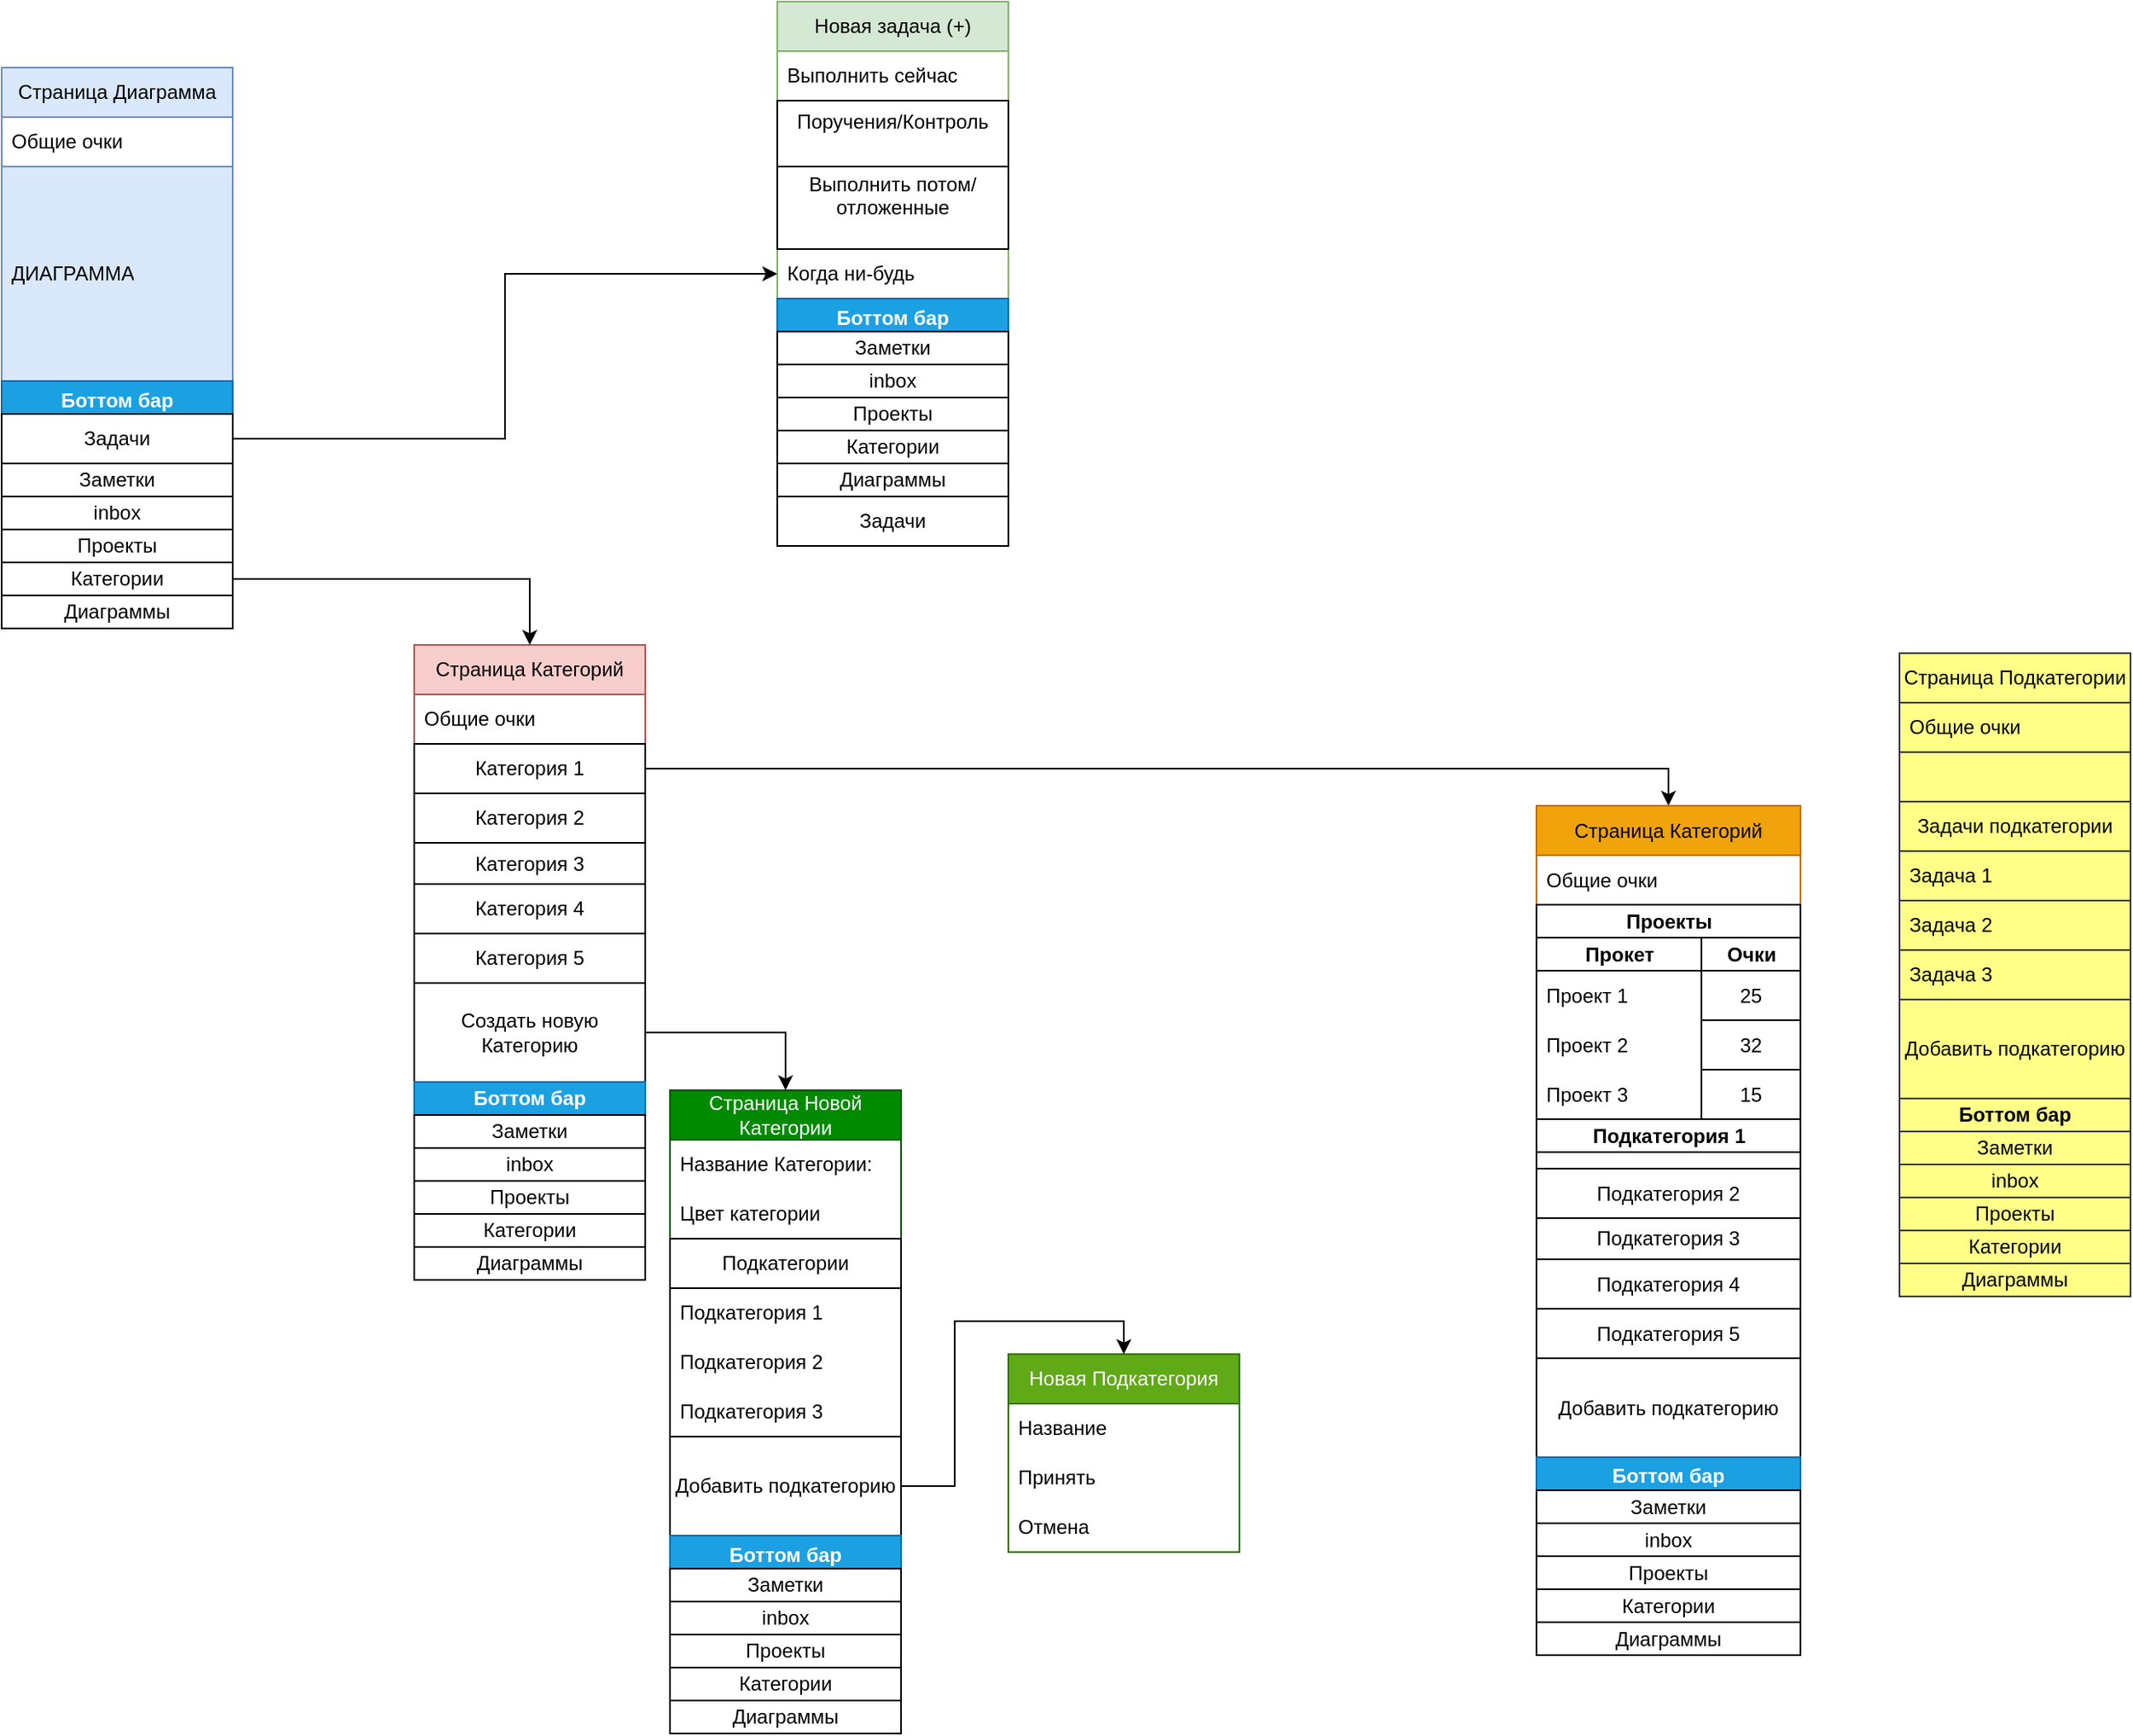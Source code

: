 <mxfile version="24.7.5">
  <diagram name="Страница — 1" id="xOGDk6dIPdFbIL_E0ZdW">
    <mxGraphModel dx="2390" dy="1257" grid="1" gridSize="10" guides="1" tooltips="1" connect="1" arrows="1" fold="1" page="1" pageScale="1" pageWidth="1169" pageHeight="827" math="0" shadow="0">
      <root>
        <mxCell id="0" />
        <mxCell id="1" parent="0" />
        <mxCell id="I2X_xct60PAVXAn_Lg33-2" value="Страница Диаграмма" style="swimlane;fontStyle=0;childLayout=stackLayout;horizontal=1;startSize=30;horizontalStack=0;resizeParent=1;resizeParentMax=0;resizeLast=0;collapsible=1;marginBottom=0;whiteSpace=wrap;html=1;fillColor=#dae8fc;strokeColor=#6c8ebf;" vertex="1" parent="1">
          <mxGeometry x="40" y="60" width="140" height="340" as="geometry">
            <mxRectangle x="344" y="210" width="160" height="30" as="alternateBounds" />
          </mxGeometry>
        </mxCell>
        <mxCell id="I2X_xct60PAVXAn_Lg33-3" value="&lt;div&gt;Общие очки&lt;/div&gt;" style="text;strokeColor=none;fillColor=none;align=left;verticalAlign=middle;spacingLeft=4;spacingRight=4;overflow=hidden;points=[[0,0.5],[1,0.5]];portConstraint=eastwest;rotatable=0;whiteSpace=wrap;html=1;" vertex="1" parent="I2X_xct60PAVXAn_Lg33-2">
          <mxGeometry y="30" width="140" height="30" as="geometry" />
        </mxCell>
        <mxCell id="I2X_xct60PAVXAn_Lg33-4" value="ДИАГРАММА" style="text;strokeColor=#6c8ebf;fillColor=#dae8fc;align=left;verticalAlign=middle;spacingLeft=4;spacingRight=4;overflow=hidden;points=[[0,0.5],[1,0.5]];portConstraint=eastwest;rotatable=0;whiteSpace=wrap;html=1;" vertex="1" parent="I2X_xct60PAVXAn_Lg33-2">
          <mxGeometry y="60" width="140" height="130" as="geometry" />
        </mxCell>
        <mxCell id="I2X_xct60PAVXAn_Lg33-6" value="Боттом бар" style="swimlane;whiteSpace=wrap;html=1;fillColor=#1ba1e2;fontColor=#ffffff;strokeColor=#006EAF;" vertex="1" parent="I2X_xct60PAVXAn_Lg33-2">
          <mxGeometry y="190" width="140" height="150" as="geometry">
            <mxRectangle y="90" width="140" height="30" as="alternateBounds" />
          </mxGeometry>
        </mxCell>
        <mxCell id="I2X_xct60PAVXAn_Lg33-7" value="Заметки" style="whiteSpace=wrap;html=1;" vertex="1" parent="I2X_xct60PAVXAn_Lg33-6">
          <mxGeometry y="50" width="140" height="20" as="geometry" />
        </mxCell>
        <mxCell id="I2X_xct60PAVXAn_Lg33-8" style="edgeStyle=orthogonalEdgeStyle;rounded=0;orthogonalLoop=1;jettySize=auto;html=1;exitX=0.5;exitY=1;exitDx=0;exitDy=0;" edge="1" parent="I2X_xct60PAVXAn_Lg33-6" source="I2X_xct60PAVXAn_Lg33-7" target="I2X_xct60PAVXAn_Lg33-7">
          <mxGeometry relative="1" as="geometry" />
        </mxCell>
        <mxCell id="I2X_xct60PAVXAn_Lg33-9" value="inbox" style="whiteSpace=wrap;html=1;" vertex="1" parent="I2X_xct60PAVXAn_Lg33-6">
          <mxGeometry y="70" width="140" height="20" as="geometry" />
        </mxCell>
        <mxCell id="I2X_xct60PAVXAn_Lg33-10" value="Проекты" style="whiteSpace=wrap;html=1;" vertex="1" parent="I2X_xct60PAVXAn_Lg33-6">
          <mxGeometry y="90" width="140" height="20" as="geometry" />
        </mxCell>
        <mxCell id="I2X_xct60PAVXAn_Lg33-11" value="Категории" style="whiteSpace=wrap;html=1;" vertex="1" parent="I2X_xct60PAVXAn_Lg33-6">
          <mxGeometry y="110" width="140" height="20" as="geometry" />
        </mxCell>
        <mxCell id="I2X_xct60PAVXAn_Lg33-12" value="Диаграммы" style="whiteSpace=wrap;html=1;" vertex="1" parent="I2X_xct60PAVXAn_Lg33-6">
          <mxGeometry y="130" width="140" height="20" as="geometry" />
        </mxCell>
        <mxCell id="I2X_xct60PAVXAn_Lg33-53" value="Задачи" style="rounded=0;whiteSpace=wrap;html=1;" vertex="1" parent="I2X_xct60PAVXAn_Lg33-6">
          <mxGeometry y="20" width="140" height="30" as="geometry" />
        </mxCell>
        <mxCell id="I2X_xct60PAVXAn_Lg33-13" value="Страница Категорий" style="swimlane;fontStyle=0;childLayout=stackLayout;horizontal=1;startSize=30;horizontalStack=0;resizeParent=1;resizeParentMax=0;resizeLast=0;collapsible=1;marginBottom=0;whiteSpace=wrap;html=1;fillColor=#f8cecc;strokeColor=#b85450;" vertex="1" parent="1">
          <mxGeometry x="290" y="410" width="140" height="285" as="geometry">
            <mxRectangle x="344" y="210" width="160" height="30" as="alternateBounds" />
          </mxGeometry>
        </mxCell>
        <mxCell id="I2X_xct60PAVXAn_Lg33-14" value="&lt;div&gt;Общие очки&lt;/div&gt;" style="text;strokeColor=none;fillColor=none;align=left;verticalAlign=middle;spacingLeft=4;spacingRight=4;overflow=hidden;points=[[0,0.5],[1,0.5]];portConstraint=eastwest;rotatable=0;whiteSpace=wrap;html=1;" vertex="1" parent="I2X_xct60PAVXAn_Lg33-13">
          <mxGeometry y="30" width="140" height="30" as="geometry" />
        </mxCell>
        <mxCell id="I2X_xct60PAVXAn_Lg33-77" value="Категория 1" style="rounded=0;whiteSpace=wrap;html=1;" vertex="1" parent="I2X_xct60PAVXAn_Lg33-13">
          <mxGeometry y="60" width="140" height="30" as="geometry" />
        </mxCell>
        <mxCell id="I2X_xct60PAVXAn_Lg33-78" value="Категория 2" style="rounded=0;whiteSpace=wrap;html=1;" vertex="1" parent="I2X_xct60PAVXAn_Lg33-13">
          <mxGeometry y="90" width="140" height="30" as="geometry" />
        </mxCell>
        <mxCell id="I2X_xct60PAVXAn_Lg33-80" value="Категория 3" style="rounded=0;whiteSpace=wrap;html=1;" vertex="1" parent="I2X_xct60PAVXAn_Lg33-13">
          <mxGeometry y="120" width="140" height="25" as="geometry" />
        </mxCell>
        <mxCell id="I2X_xct60PAVXAn_Lg33-81" value="Категория 4" style="rounded=0;whiteSpace=wrap;html=1;" vertex="1" parent="I2X_xct60PAVXAn_Lg33-13">
          <mxGeometry y="145" width="140" height="30" as="geometry" />
        </mxCell>
        <mxCell id="I2X_xct60PAVXAn_Lg33-82" value="Категория 5" style="rounded=0;whiteSpace=wrap;html=1;" vertex="1" parent="I2X_xct60PAVXAn_Lg33-13">
          <mxGeometry y="175" width="140" height="30" as="geometry" />
        </mxCell>
        <mxCell id="I2X_xct60PAVXAn_Lg33-29" value="Создать новую Категорию" style="rounded=0;whiteSpace=wrap;html=1;" vertex="1" parent="I2X_xct60PAVXAn_Lg33-13">
          <mxGeometry y="205" width="140" height="60" as="geometry" />
        </mxCell>
        <mxCell id="I2X_xct60PAVXAn_Lg33-16" value="Боттом бар" style="swimlane;whiteSpace=wrap;html=1;fillColor=#1ba1e2;fontColor=#ffffff;strokeColor=#006EAF;" vertex="1" parent="I2X_xct60PAVXAn_Lg33-13">
          <mxGeometry y="265" width="140" height="20" as="geometry">
            <mxRectangle y="210" width="140" height="30" as="alternateBounds" />
          </mxGeometry>
        </mxCell>
        <mxCell id="I2X_xct60PAVXAn_Lg33-17" value="Заметки" style="whiteSpace=wrap;html=1;" vertex="1" parent="I2X_xct60PAVXAn_Lg33-16">
          <mxGeometry y="20" width="140" height="20" as="geometry" />
        </mxCell>
        <mxCell id="I2X_xct60PAVXAn_Lg33-18" style="edgeStyle=orthogonalEdgeStyle;rounded=0;orthogonalLoop=1;jettySize=auto;html=1;exitX=0.5;exitY=1;exitDx=0;exitDy=0;" edge="1" parent="I2X_xct60PAVXAn_Lg33-16">
          <mxGeometry relative="1" as="geometry">
            <mxPoint x="100" y="40" as="sourcePoint" />
            <mxPoint x="100" y="40" as="targetPoint" />
          </mxGeometry>
        </mxCell>
        <mxCell id="I2X_xct60PAVXAn_Lg33-19" value="inbox" style="whiteSpace=wrap;html=1;" vertex="1" parent="I2X_xct60PAVXAn_Lg33-16">
          <mxGeometry y="40" width="140" height="20" as="geometry" />
        </mxCell>
        <mxCell id="I2X_xct60PAVXAn_Lg33-20" value="Проекты" style="whiteSpace=wrap;html=1;" vertex="1" parent="I2X_xct60PAVXAn_Lg33-16">
          <mxGeometry y="60" width="140" height="20" as="geometry" />
        </mxCell>
        <mxCell id="I2X_xct60PAVXAn_Lg33-21" value="Категории" style="whiteSpace=wrap;html=1;" vertex="1" parent="I2X_xct60PAVXAn_Lg33-16">
          <mxGeometry y="80" width="140" height="20" as="geometry" />
        </mxCell>
        <mxCell id="I2X_xct60PAVXAn_Lg33-22" value="Диаграммы" style="whiteSpace=wrap;html=1;" vertex="1" parent="I2X_xct60PAVXAn_Lg33-16">
          <mxGeometry y="100" width="140" height="20" as="geometry" />
        </mxCell>
        <mxCell id="I2X_xct60PAVXAn_Lg33-28" style="edgeStyle=orthogonalEdgeStyle;rounded=0;orthogonalLoop=1;jettySize=auto;html=1;entryX=0.5;entryY=0;entryDx=0;entryDy=0;" edge="1" parent="1" source="I2X_xct60PAVXAn_Lg33-11" target="I2X_xct60PAVXAn_Lg33-13">
          <mxGeometry relative="1" as="geometry" />
        </mxCell>
        <mxCell id="I2X_xct60PAVXAn_Lg33-30" value="Страница Новой Категории" style="swimlane;fontStyle=0;childLayout=stackLayout;horizontal=1;startSize=30;horizontalStack=0;resizeParent=1;resizeParentMax=0;resizeLast=0;collapsible=1;marginBottom=0;whiteSpace=wrap;html=1;fillColor=#008a00;strokeColor=#005700;fontColor=#ffffff;" vertex="1" parent="1">
          <mxGeometry x="445" y="680" width="140" height="390" as="geometry">
            <mxRectangle x="344" y="210" width="160" height="30" as="alternateBounds" />
          </mxGeometry>
        </mxCell>
        <mxCell id="I2X_xct60PAVXAn_Lg33-31" value="Название Категории:" style="text;strokeColor=none;fillColor=none;align=left;verticalAlign=middle;spacingLeft=4;spacingRight=4;overflow=hidden;points=[[0,0.5],[1,0.5]];portConstraint=eastwest;rotatable=0;whiteSpace=wrap;html=1;" vertex="1" parent="I2X_xct60PAVXAn_Lg33-30">
          <mxGeometry y="30" width="140" height="30" as="geometry" />
        </mxCell>
        <mxCell id="I2X_xct60PAVXAn_Lg33-32" value="Цвет категории" style="text;strokeColor=none;fillColor=none;align=left;verticalAlign=middle;spacingLeft=4;spacingRight=4;overflow=hidden;points=[[0,0.5],[1,0.5]];portConstraint=eastwest;rotatable=0;whiteSpace=wrap;html=1;" vertex="1" parent="I2X_xct60PAVXAn_Lg33-30">
          <mxGeometry y="60" width="140" height="30" as="geometry" />
        </mxCell>
        <mxCell id="I2X_xct60PAVXAn_Lg33-41" value="Подкатегории" style="swimlane;fontStyle=0;childLayout=stackLayout;horizontal=1;startSize=30;horizontalStack=0;resizeParent=1;resizeParentMax=0;resizeLast=0;collapsible=1;marginBottom=0;whiteSpace=wrap;html=1;" vertex="1" parent="I2X_xct60PAVXAn_Lg33-30">
          <mxGeometry y="90" width="140" height="180" as="geometry">
            <mxRectangle y="90" width="140" height="30" as="alternateBounds" />
          </mxGeometry>
        </mxCell>
        <mxCell id="I2X_xct60PAVXAn_Lg33-42" value="Подкатегория 1" style="text;strokeColor=none;fillColor=none;align=left;verticalAlign=middle;spacingLeft=4;spacingRight=4;overflow=hidden;points=[[0,0.5],[1,0.5]];portConstraint=eastwest;rotatable=0;whiteSpace=wrap;html=1;" vertex="1" parent="I2X_xct60PAVXAn_Lg33-41">
          <mxGeometry y="30" width="140" height="30" as="geometry" />
        </mxCell>
        <mxCell id="I2X_xct60PAVXAn_Lg33-43" value="Подкатегория 2" style="text;strokeColor=none;fillColor=none;align=left;verticalAlign=middle;spacingLeft=4;spacingRight=4;overflow=hidden;points=[[0,0.5],[1,0.5]];portConstraint=eastwest;rotatable=0;whiteSpace=wrap;html=1;" vertex="1" parent="I2X_xct60PAVXAn_Lg33-41">
          <mxGeometry y="60" width="140" height="30" as="geometry" />
        </mxCell>
        <mxCell id="I2X_xct60PAVXAn_Lg33-44" value="Подкатегория 3" style="text;strokeColor=none;fillColor=none;align=left;verticalAlign=middle;spacingLeft=4;spacingRight=4;overflow=hidden;points=[[0,0.5],[1,0.5]];portConstraint=eastwest;rotatable=0;whiteSpace=wrap;html=1;" vertex="1" parent="I2X_xct60PAVXAn_Lg33-41">
          <mxGeometry y="90" width="140" height="30" as="geometry" />
        </mxCell>
        <mxCell id="I2X_xct60PAVXAn_Lg33-46" value="Добавить подкатегорию" style="rounded=0;whiteSpace=wrap;html=1;" vertex="1" parent="I2X_xct60PAVXAn_Lg33-41">
          <mxGeometry y="120" width="140" height="60" as="geometry" />
        </mxCell>
        <mxCell id="I2X_xct60PAVXAn_Lg33-33" value="Боттом бар" style="swimlane;whiteSpace=wrap;html=1;fillColor=#1ba1e2;fontColor=#ffffff;strokeColor=#006EAF;" vertex="1" parent="I2X_xct60PAVXAn_Lg33-30">
          <mxGeometry y="270" width="140" height="120" as="geometry">
            <mxRectangle y="90" width="140" height="30" as="alternateBounds" />
          </mxGeometry>
        </mxCell>
        <mxCell id="I2X_xct60PAVXAn_Lg33-34" value="Заметки" style="whiteSpace=wrap;html=1;" vertex="1" parent="I2X_xct60PAVXAn_Lg33-33">
          <mxGeometry y="20" width="140" height="20" as="geometry" />
        </mxCell>
        <mxCell id="I2X_xct60PAVXAn_Lg33-35" style="edgeStyle=orthogonalEdgeStyle;rounded=0;orthogonalLoop=1;jettySize=auto;html=1;exitX=0.5;exitY=1;exitDx=0;exitDy=0;" edge="1" parent="I2X_xct60PAVXAn_Lg33-33" source="I2X_xct60PAVXAn_Lg33-34" target="I2X_xct60PAVXAn_Lg33-34">
          <mxGeometry relative="1" as="geometry" />
        </mxCell>
        <mxCell id="I2X_xct60PAVXAn_Lg33-36" value="inbox" style="whiteSpace=wrap;html=1;" vertex="1" parent="I2X_xct60PAVXAn_Lg33-33">
          <mxGeometry y="40" width="140" height="20" as="geometry" />
        </mxCell>
        <mxCell id="I2X_xct60PAVXAn_Lg33-37" value="Проекты" style="whiteSpace=wrap;html=1;" vertex="1" parent="I2X_xct60PAVXAn_Lg33-33">
          <mxGeometry y="60" width="140" height="20" as="geometry" />
        </mxCell>
        <mxCell id="I2X_xct60PAVXAn_Lg33-38" value="Категории" style="whiteSpace=wrap;html=1;" vertex="1" parent="I2X_xct60PAVXAn_Lg33-33">
          <mxGeometry y="80" width="140" height="20" as="geometry" />
        </mxCell>
        <mxCell id="I2X_xct60PAVXAn_Lg33-39" value="Диаграммы" style="whiteSpace=wrap;html=1;" vertex="1" parent="I2X_xct60PAVXAn_Lg33-33">
          <mxGeometry y="100" width="140" height="20" as="geometry" />
        </mxCell>
        <mxCell id="I2X_xct60PAVXAn_Lg33-47" value="Новая Подкатегория" style="swimlane;fontStyle=0;childLayout=stackLayout;horizontal=1;startSize=30;horizontalStack=0;resizeParent=1;resizeParentMax=0;resizeLast=0;collapsible=1;marginBottom=0;whiteSpace=wrap;html=1;fillColor=#60a917;fontColor=#ffffff;strokeColor=#2D7600;" vertex="1" parent="1">
          <mxGeometry x="650" y="840" width="140" height="120" as="geometry" />
        </mxCell>
        <mxCell id="I2X_xct60PAVXAn_Lg33-48" value="Название" style="text;strokeColor=none;fillColor=none;align=left;verticalAlign=middle;spacingLeft=4;spacingRight=4;overflow=hidden;points=[[0,0.5],[1,0.5]];portConstraint=eastwest;rotatable=0;whiteSpace=wrap;html=1;" vertex="1" parent="I2X_xct60PAVXAn_Lg33-47">
          <mxGeometry y="30" width="140" height="30" as="geometry" />
        </mxCell>
        <mxCell id="I2X_xct60PAVXAn_Lg33-49" value="Принять" style="text;strokeColor=none;fillColor=none;align=left;verticalAlign=middle;spacingLeft=4;spacingRight=4;overflow=hidden;points=[[0,0.5],[1,0.5]];portConstraint=eastwest;rotatable=0;whiteSpace=wrap;html=1;" vertex="1" parent="I2X_xct60PAVXAn_Lg33-47">
          <mxGeometry y="60" width="140" height="30" as="geometry" />
        </mxCell>
        <mxCell id="I2X_xct60PAVXAn_Lg33-50" value="Отмена" style="text;strokeColor=none;fillColor=none;align=left;verticalAlign=middle;spacingLeft=4;spacingRight=4;overflow=hidden;points=[[0,0.5],[1,0.5]];portConstraint=eastwest;rotatable=0;whiteSpace=wrap;html=1;" vertex="1" parent="I2X_xct60PAVXAn_Lg33-47">
          <mxGeometry y="90" width="140" height="30" as="geometry" />
        </mxCell>
        <mxCell id="I2X_xct60PAVXAn_Lg33-54" value="Новая задача (+)" style="swimlane;fontStyle=0;childLayout=stackLayout;horizontal=1;startSize=30;horizontalStack=0;resizeParent=1;resizeParentMax=0;resizeLast=0;collapsible=1;marginBottom=0;whiteSpace=wrap;html=1;fillColor=#d5e8d4;strokeColor=#82b366;" vertex="1" parent="1">
          <mxGeometry x="510" y="20" width="140" height="330" as="geometry" />
        </mxCell>
        <mxCell id="I2X_xct60PAVXAn_Lg33-55" value="Выполнить сейчас" style="text;strokeColor=none;fillColor=none;align=left;verticalAlign=middle;spacingLeft=4;spacingRight=4;overflow=hidden;points=[[0,0.5],[1,0.5]];portConstraint=eastwest;rotatable=0;whiteSpace=wrap;html=1;" vertex="1" parent="I2X_xct60PAVXAn_Lg33-54">
          <mxGeometry y="30" width="140" height="30" as="geometry" />
        </mxCell>
        <mxCell id="I2X_xct60PAVXAn_Lg33-71" value="&#xa;Поручения/Контроль&#xa;&#xa;" style="rounded=0;whiteSpace=wrap;html=1;" vertex="1" parent="I2X_xct60PAVXAn_Lg33-54">
          <mxGeometry y="60" width="140" height="40" as="geometry" />
        </mxCell>
        <mxCell id="I2X_xct60PAVXAn_Lg33-72" value="&lt;div&gt;Выполнить потом/ отложенные&lt;/div&gt;&lt;div&gt;&lt;br/&gt;&lt;/div&gt;" style="rounded=0;whiteSpace=wrap;html=1;" vertex="1" parent="I2X_xct60PAVXAn_Lg33-54">
          <mxGeometry y="100" width="140" height="50" as="geometry" />
        </mxCell>
        <mxCell id="I2X_xct60PAVXAn_Lg33-60" value="Когда ни-будь" style="text;strokeColor=none;fillColor=none;align=left;verticalAlign=middle;spacingLeft=4;spacingRight=4;overflow=hidden;points=[[0,0.5],[1,0.5]];portConstraint=eastwest;rotatable=0;whiteSpace=wrap;html=1;" vertex="1" parent="I2X_xct60PAVXAn_Lg33-54">
          <mxGeometry y="150" width="140" height="30" as="geometry" />
        </mxCell>
        <mxCell id="I2X_xct60PAVXAn_Lg33-61" value="Боттом бар" style="swimlane;whiteSpace=wrap;html=1;fillColor=#1ba1e2;fontColor=#ffffff;strokeColor=#006EAF;" vertex="1" parent="I2X_xct60PAVXAn_Lg33-54">
          <mxGeometry y="180" width="140" height="150" as="geometry">
            <mxRectangle y="90" width="140" height="30" as="alternateBounds" />
          </mxGeometry>
        </mxCell>
        <mxCell id="I2X_xct60PAVXAn_Lg33-62" value="Заметки" style="whiteSpace=wrap;html=1;" vertex="1" parent="I2X_xct60PAVXAn_Lg33-61">
          <mxGeometry y="20" width="140" height="20" as="geometry" />
        </mxCell>
        <mxCell id="I2X_xct60PAVXAn_Lg33-63" style="edgeStyle=orthogonalEdgeStyle;rounded=0;orthogonalLoop=1;jettySize=auto;html=1;exitX=0.5;exitY=1;exitDx=0;exitDy=0;" edge="1" parent="I2X_xct60PAVXAn_Lg33-61" source="I2X_xct60PAVXAn_Lg33-62" target="I2X_xct60PAVXAn_Lg33-62">
          <mxGeometry relative="1" as="geometry" />
        </mxCell>
        <mxCell id="I2X_xct60PAVXAn_Lg33-64" value="inbox" style="whiteSpace=wrap;html=1;" vertex="1" parent="I2X_xct60PAVXAn_Lg33-61">
          <mxGeometry y="40" width="140" height="20" as="geometry" />
        </mxCell>
        <mxCell id="I2X_xct60PAVXAn_Lg33-65" value="Проекты" style="whiteSpace=wrap;html=1;" vertex="1" parent="I2X_xct60PAVXAn_Lg33-61">
          <mxGeometry y="60" width="140" height="20" as="geometry" />
        </mxCell>
        <mxCell id="I2X_xct60PAVXAn_Lg33-66" value="Категории" style="whiteSpace=wrap;html=1;" vertex="1" parent="I2X_xct60PAVXAn_Lg33-61">
          <mxGeometry y="80" width="140" height="20" as="geometry" />
        </mxCell>
        <mxCell id="I2X_xct60PAVXAn_Lg33-67" value="Диаграммы" style="whiteSpace=wrap;html=1;" vertex="1" parent="I2X_xct60PAVXAn_Lg33-61">
          <mxGeometry y="100" width="140" height="20" as="geometry" />
        </mxCell>
        <mxCell id="I2X_xct60PAVXAn_Lg33-68" value="Задачи" style="rounded=0;whiteSpace=wrap;html=1;" vertex="1" parent="I2X_xct60PAVXAn_Lg33-61">
          <mxGeometry y="120" width="140" height="30" as="geometry" />
        </mxCell>
        <mxCell id="I2X_xct60PAVXAn_Lg33-73" style="edgeStyle=orthogonalEdgeStyle;rounded=0;orthogonalLoop=1;jettySize=auto;html=1;" edge="1" parent="1" source="I2X_xct60PAVXAn_Lg33-53" target="I2X_xct60PAVXAn_Lg33-54">
          <mxGeometry relative="1" as="geometry" />
        </mxCell>
        <mxCell id="I2X_xct60PAVXAn_Lg33-74" style="edgeStyle=orthogonalEdgeStyle;rounded=0;orthogonalLoop=1;jettySize=auto;html=1;entryX=0.5;entryY=0;entryDx=0;entryDy=0;" edge="1" parent="1" source="I2X_xct60PAVXAn_Lg33-29" target="I2X_xct60PAVXAn_Lg33-30">
          <mxGeometry relative="1" as="geometry">
            <mxPoint x="537" y="537" as="targetPoint" />
          </mxGeometry>
        </mxCell>
        <mxCell id="I2X_xct60PAVXAn_Lg33-76" style="edgeStyle=orthogonalEdgeStyle;rounded=0;orthogonalLoop=1;jettySize=auto;html=1;entryX=0.5;entryY=0;entryDx=0;entryDy=0;" edge="1" parent="1" source="I2X_xct60PAVXAn_Lg33-46" target="I2X_xct60PAVXAn_Lg33-47">
          <mxGeometry relative="1" as="geometry" />
        </mxCell>
        <mxCell id="I2X_xct60PAVXAn_Lg33-83" style="edgeStyle=orthogonalEdgeStyle;rounded=0;orthogonalLoop=1;jettySize=auto;html=1;entryX=0.5;entryY=0;entryDx=0;entryDy=0;" edge="1" parent="1" source="I2X_xct60PAVXAn_Lg33-77" target="I2X_xct60PAVXAn_Lg33-84">
          <mxGeometry relative="1" as="geometry">
            <mxPoint x="630.0" y="460" as="targetPoint" />
          </mxGeometry>
        </mxCell>
        <mxCell id="I2X_xct60PAVXAn_Lg33-84" value="Страница Категорий" style="swimlane;fontStyle=0;childLayout=stackLayout;horizontal=1;startSize=30;horizontalStack=0;resizeParent=1;resizeParentMax=0;resizeLast=0;collapsible=1;marginBottom=0;whiteSpace=wrap;html=1;fillColor=#f0a30a;strokeColor=#BD7000;fontColor=#000000;" vertex="1" parent="1">
          <mxGeometry x="970" y="507.5" width="160" height="515" as="geometry">
            <mxRectangle x="344" y="210" width="160" height="30" as="alternateBounds" />
          </mxGeometry>
        </mxCell>
        <mxCell id="I2X_xct60PAVXAn_Lg33-85" value="&lt;div&gt;Общие очки&lt;/div&gt;" style="text;strokeColor=none;fillColor=none;align=left;verticalAlign=middle;spacingLeft=4;spacingRight=4;overflow=hidden;points=[[0,0.5],[1,0.5]];portConstraint=eastwest;rotatable=0;whiteSpace=wrap;html=1;" vertex="1" parent="I2X_xct60PAVXAn_Lg33-84">
          <mxGeometry y="30" width="160" height="30" as="geometry" />
        </mxCell>
        <mxCell id="I2X_xct60PAVXAn_Lg33-193" value="Проекты" style="swimlane;childLayout=stackLayout;resizeParent=1;resizeParentMax=0;startSize=20;html=1;" vertex="1" parent="I2X_xct60PAVXAn_Lg33-84">
          <mxGeometry y="60" width="160" height="130" as="geometry">
            <mxRectangle y="60" width="160" height="30" as="alternateBounds" />
          </mxGeometry>
        </mxCell>
        <mxCell id="I2X_xct60PAVXAn_Lg33-194" value="Прокет" style="swimlane;startSize=20;html=1;" vertex="1" parent="I2X_xct60PAVXAn_Lg33-193">
          <mxGeometry y="20" width="100" height="110" as="geometry">
            <mxRectangle y="20" width="40" height="255" as="alternateBounds" />
          </mxGeometry>
        </mxCell>
        <mxCell id="I2X_xct60PAVXAn_Lg33-195" value="Проект 1" style="text;strokeColor=none;fillColor=none;align=left;verticalAlign=middle;spacingLeft=4;spacingRight=4;overflow=hidden;points=[[0,0.5],[1,0.5]];portConstraint=eastwest;rotatable=0;whiteSpace=wrap;html=1;" vertex="1" parent="I2X_xct60PAVXAn_Lg33-194">
          <mxGeometry y="20" width="100" height="30" as="geometry" />
        </mxCell>
        <mxCell id="I2X_xct60PAVXAn_Lg33-196" value="" style="text;strokeColor=none;fillColor=none;align=left;verticalAlign=middle;spacingLeft=4;spacingRight=4;overflow=hidden;points=[[0,0.5],[1,0.5]];portConstraint=eastwest;rotatable=0;whiteSpace=wrap;html=1;" vertex="1" parent="I2X_xct60PAVXAn_Lg33-194">
          <mxGeometry y="50" width="100" height="30" as="geometry" />
        </mxCell>
        <mxCell id="I2X_xct60PAVXAn_Lg33-197" value="" style="text;strokeColor=none;fillColor=none;align=left;verticalAlign=middle;spacingLeft=4;spacingRight=4;overflow=hidden;points=[[0,0.5],[1,0.5]];portConstraint=eastwest;rotatable=0;whiteSpace=wrap;html=1;" vertex="1" parent="I2X_xct60PAVXAn_Lg33-194">
          <mxGeometry y="80" width="100" height="30" as="geometry" />
        </mxCell>
        <mxCell id="I2X_xct60PAVXAn_Lg33-220" value="Проект 2" style="text;strokeColor=none;fillColor=none;align=left;verticalAlign=middle;spacingLeft=4;spacingRight=4;overflow=hidden;points=[[0,0.5],[1,0.5]];portConstraint=eastwest;rotatable=0;whiteSpace=wrap;html=1;" vertex="1" parent="I2X_xct60PAVXAn_Lg33-194">
          <mxGeometry y="50" width="100" height="30" as="geometry" />
        </mxCell>
        <mxCell id="I2X_xct60PAVXAn_Lg33-221" value="Проект 3" style="text;strokeColor=none;fillColor=none;align=left;verticalAlign=middle;spacingLeft=4;spacingRight=4;overflow=hidden;points=[[0,0.5],[1,0.5]];portConstraint=eastwest;rotatable=0;whiteSpace=wrap;html=1;" vertex="1" parent="I2X_xct60PAVXAn_Lg33-194">
          <mxGeometry y="80" width="100" height="30" as="geometry" />
        </mxCell>
        <mxCell id="I2X_xct60PAVXAn_Lg33-198" value="Очки" style="swimlane;startSize=20;html=1;" vertex="1" parent="I2X_xct60PAVXAn_Lg33-193">
          <mxGeometry x="100" y="20" width="60" height="110" as="geometry" />
        </mxCell>
        <mxCell id="I2X_xct60PAVXAn_Lg33-199" value="25" style="rounded=0;whiteSpace=wrap;html=1;" vertex="1" parent="I2X_xct60PAVXAn_Lg33-198">
          <mxGeometry y="20" width="60" height="30" as="geometry" />
        </mxCell>
        <mxCell id="I2X_xct60PAVXAn_Lg33-200" value="32" style="rounded=0;whiteSpace=wrap;html=1;" vertex="1" parent="I2X_xct60PAVXAn_Lg33-198">
          <mxGeometry y="50" width="60" height="30" as="geometry" />
        </mxCell>
        <mxCell id="I2X_xct60PAVXAn_Lg33-201" value="15" style="rounded=0;whiteSpace=wrap;html=1;" vertex="1" parent="I2X_xct60PAVXAn_Lg33-198">
          <mxGeometry y="80" width="60" height="30" as="geometry" />
        </mxCell>
        <mxCell id="I2X_xct60PAVXAn_Lg33-179" value="Подкатегория 1" style="swimlane;childLayout=stackLayout;resizeParent=1;resizeParentMax=0;startSize=20;html=1;" vertex="1" collapsed="1" parent="I2X_xct60PAVXAn_Lg33-84">
          <mxGeometry y="190" width="160" height="30" as="geometry">
            <mxRectangle y="190" width="160" height="130" as="alternateBounds" />
          </mxGeometry>
        </mxCell>
        <mxCell id="I2X_xct60PAVXAn_Lg33-180" value="Задачи" style="swimlane;startSize=20;html=1;" vertex="1" parent="I2X_xct60PAVXAn_Lg33-179">
          <mxGeometry y="20" width="100" height="110" as="geometry">
            <mxRectangle y="20" width="40" height="110" as="alternateBounds" />
          </mxGeometry>
        </mxCell>
        <mxCell id="I2X_xct60PAVXAn_Lg33-184" value="Задача 1" style="text;strokeColor=none;fillColor=none;align=left;verticalAlign=middle;spacingLeft=4;spacingRight=4;overflow=hidden;points=[[0,0.5],[1,0.5]];portConstraint=eastwest;rotatable=0;whiteSpace=wrap;html=1;" vertex="1" parent="I2X_xct60PAVXAn_Lg33-180">
          <mxGeometry y="20" width="100" height="30" as="geometry" />
        </mxCell>
        <mxCell id="I2X_xct60PAVXAn_Lg33-185" value="Задача 2" style="text;strokeColor=none;fillColor=none;align=left;verticalAlign=middle;spacingLeft=4;spacingRight=4;overflow=hidden;points=[[0,0.5],[1,0.5]];portConstraint=eastwest;rotatable=0;whiteSpace=wrap;html=1;" vertex="1" parent="I2X_xct60PAVXAn_Lg33-180">
          <mxGeometry y="50" width="100" height="30" as="geometry" />
        </mxCell>
        <mxCell id="I2X_xct60PAVXAn_Lg33-186" value="Задача 3" style="text;strokeColor=none;fillColor=none;align=left;verticalAlign=middle;spacingLeft=4;spacingRight=4;overflow=hidden;points=[[0,0.5],[1,0.5]];portConstraint=eastwest;rotatable=0;whiteSpace=wrap;html=1;" vertex="1" parent="I2X_xct60PAVXAn_Lg33-180">
          <mxGeometry y="80" width="100" height="30" as="geometry" />
        </mxCell>
        <mxCell id="I2X_xct60PAVXAn_Lg33-181" value="Очки" style="swimlane;startSize=20;html=1;" vertex="1" parent="I2X_xct60PAVXAn_Lg33-179">
          <mxGeometry x="100" y="20" width="60" height="110" as="geometry" />
        </mxCell>
        <mxCell id="I2X_xct60PAVXAn_Lg33-189" value="25" style="rounded=0;whiteSpace=wrap;html=1;" vertex="1" parent="I2X_xct60PAVXAn_Lg33-181">
          <mxGeometry y="20" width="60" height="30" as="geometry" />
        </mxCell>
        <mxCell id="I2X_xct60PAVXAn_Lg33-191" value="32" style="rounded=0;whiteSpace=wrap;html=1;" vertex="1" parent="I2X_xct60PAVXAn_Lg33-181">
          <mxGeometry y="50" width="60" height="30" as="geometry" />
        </mxCell>
        <mxCell id="I2X_xct60PAVXAn_Lg33-190" value="15" style="rounded=0;whiteSpace=wrap;html=1;" vertex="1" parent="I2X_xct60PAVXAn_Lg33-181">
          <mxGeometry y="80" width="60" height="30" as="geometry" />
        </mxCell>
        <mxCell id="I2X_xct60PAVXAn_Lg33-87" value="Подкатегория 2" style="rounded=0;whiteSpace=wrap;html=1;" vertex="1" parent="I2X_xct60PAVXAn_Lg33-84">
          <mxGeometry y="220" width="160" height="30" as="geometry" />
        </mxCell>
        <mxCell id="I2X_xct60PAVXAn_Lg33-88" value="Подкатегория 3" style="rounded=0;whiteSpace=wrap;html=1;" vertex="1" parent="I2X_xct60PAVXAn_Lg33-84">
          <mxGeometry y="250" width="160" height="25" as="geometry" />
        </mxCell>
        <mxCell id="I2X_xct60PAVXAn_Lg33-89" value="Подкатегория 4" style="rounded=0;whiteSpace=wrap;html=1;" vertex="1" parent="I2X_xct60PAVXAn_Lg33-84">
          <mxGeometry y="275" width="160" height="30" as="geometry" />
        </mxCell>
        <mxCell id="I2X_xct60PAVXAn_Lg33-90" value="Подкатегория 5" style="rounded=0;whiteSpace=wrap;html=1;" vertex="1" parent="I2X_xct60PAVXAn_Lg33-84">
          <mxGeometry y="305" width="160" height="30" as="geometry" />
        </mxCell>
        <mxCell id="I2X_xct60PAVXAn_Lg33-99" value="Добавить подкатегорию" style="rounded=0;whiteSpace=wrap;html=1;" vertex="1" parent="I2X_xct60PAVXAn_Lg33-84">
          <mxGeometry y="335" width="160" height="60" as="geometry" />
        </mxCell>
        <mxCell id="I2X_xct60PAVXAn_Lg33-92" value="Боттом бар" style="swimlane;whiteSpace=wrap;html=1;fillColor=#1ba1e2;fontColor=#ffffff;strokeColor=#006EAF;" vertex="1" parent="I2X_xct60PAVXAn_Lg33-84">
          <mxGeometry y="395" width="160" height="120" as="geometry">
            <mxRectangle y="210" width="140" height="30" as="alternateBounds" />
          </mxGeometry>
        </mxCell>
        <mxCell id="I2X_xct60PAVXAn_Lg33-93" value="Заметки" style="whiteSpace=wrap;html=1;" vertex="1" parent="I2X_xct60PAVXAn_Lg33-92">
          <mxGeometry y="20" width="160" height="20" as="geometry" />
        </mxCell>
        <mxCell id="I2X_xct60PAVXAn_Lg33-95" value="inbox" style="whiteSpace=wrap;html=1;" vertex="1" parent="I2X_xct60PAVXAn_Lg33-92">
          <mxGeometry y="40" width="160" height="20" as="geometry" />
        </mxCell>
        <mxCell id="I2X_xct60PAVXAn_Lg33-96" value="Проекты" style="whiteSpace=wrap;html=1;" vertex="1" parent="I2X_xct60PAVXAn_Lg33-92">
          <mxGeometry y="60" width="160" height="20" as="geometry" />
        </mxCell>
        <mxCell id="I2X_xct60PAVXAn_Lg33-97" value="Категории" style="whiteSpace=wrap;html=1;" vertex="1" parent="I2X_xct60PAVXAn_Lg33-92">
          <mxGeometry y="80" width="160" height="20" as="geometry" />
        </mxCell>
        <mxCell id="I2X_xct60PAVXAn_Lg33-98" value="Диаграммы" style="whiteSpace=wrap;html=1;" vertex="1" parent="I2X_xct60PAVXAn_Lg33-92">
          <mxGeometry y="100" width="160" height="20" as="geometry" />
        </mxCell>
        <mxCell id="I2X_xct60PAVXAn_Lg33-100" value="Страница Подкатегории" style="swimlane;fontStyle=0;childLayout=stackLayout;horizontal=1;startSize=30;horizontalStack=0;resizeParent=1;resizeParentMax=0;resizeLast=0;collapsible=1;marginBottom=0;whiteSpace=wrap;html=1;fillColor=#ffff88;strokeColor=#36393d;" vertex="1" parent="1">
          <mxGeometry x="1190" y="415" width="140" height="290" as="geometry">
            <mxRectangle x="344" y="210" width="160" height="30" as="alternateBounds" />
          </mxGeometry>
        </mxCell>
        <mxCell id="I2X_xct60PAVXAn_Lg33-101" value="&lt;div&gt;Общие очки&lt;/div&gt;" style="text;strokeColor=#36393d;fillColor=#ffff88;align=left;verticalAlign=middle;spacingLeft=4;spacingRight=4;overflow=hidden;points=[[0,0.5],[1,0.5]];portConstraint=eastwest;rotatable=0;whiteSpace=wrap;html=1;" vertex="1" parent="I2X_xct60PAVXAn_Lg33-100">
          <mxGeometry y="30" width="140" height="30" as="geometry" />
        </mxCell>
        <mxCell id="I2X_xct60PAVXAn_Lg33-102" value="" style="rounded=0;whiteSpace=wrap;html=1;fillColor=#ffff88;strokeColor=#36393d;" vertex="1" parent="I2X_xct60PAVXAn_Lg33-100">
          <mxGeometry y="60" width="140" height="30" as="geometry" />
        </mxCell>
        <mxCell id="I2X_xct60PAVXAn_Lg33-115" value="Задачи подкатегории" style="swimlane;fontStyle=0;childLayout=stackLayout;horizontal=1;startSize=30;horizontalStack=0;resizeParent=1;resizeParentMax=0;resizeLast=0;collapsible=1;marginBottom=0;whiteSpace=wrap;html=1;fillColor=#ffff88;strokeColor=#36393d;" vertex="1" parent="I2X_xct60PAVXAn_Lg33-100">
          <mxGeometry y="90" width="140" height="120" as="geometry" />
        </mxCell>
        <mxCell id="I2X_xct60PAVXAn_Lg33-116" value="Задача 1" style="text;strokeColor=#36393d;fillColor=#ffff88;align=left;verticalAlign=middle;spacingLeft=4;spacingRight=4;overflow=hidden;points=[[0,0.5],[1,0.5]];portConstraint=eastwest;rotatable=0;whiteSpace=wrap;html=1;" vertex="1" parent="I2X_xct60PAVXAn_Lg33-115">
          <mxGeometry y="30" width="140" height="30" as="geometry" />
        </mxCell>
        <mxCell id="I2X_xct60PAVXAn_Lg33-117" value="Задача 2" style="text;strokeColor=#36393d;fillColor=#ffff88;align=left;verticalAlign=middle;spacingLeft=4;spacingRight=4;overflow=hidden;points=[[0,0.5],[1,0.5]];portConstraint=eastwest;rotatable=0;whiteSpace=wrap;html=1;" vertex="1" parent="I2X_xct60PAVXAn_Lg33-115">
          <mxGeometry y="60" width="140" height="30" as="geometry" />
        </mxCell>
        <mxCell id="I2X_xct60PAVXAn_Lg33-118" value="Задача 3" style="text;strokeColor=#36393d;fillColor=#ffff88;align=left;verticalAlign=middle;spacingLeft=4;spacingRight=4;overflow=hidden;points=[[0,0.5],[1,0.5]];portConstraint=eastwest;rotatable=0;whiteSpace=wrap;html=1;" vertex="1" parent="I2X_xct60PAVXAn_Lg33-115">
          <mxGeometry y="90" width="140" height="30" as="geometry" />
        </mxCell>
        <mxCell id="I2X_xct60PAVXAn_Lg33-107" value="Добавить подкатегорию" style="rounded=0;whiteSpace=wrap;html=1;fillColor=#ffff88;strokeColor=#36393d;" vertex="1" parent="I2X_xct60PAVXAn_Lg33-100">
          <mxGeometry y="210" width="140" height="60" as="geometry" />
        </mxCell>
        <mxCell id="I2X_xct60PAVXAn_Lg33-108" value="Боттом бар" style="swimlane;whiteSpace=wrap;html=1;fillColor=#ffff88;strokeColor=#36393d;" vertex="1" parent="I2X_xct60PAVXAn_Lg33-100">
          <mxGeometry y="270" width="140" height="20" as="geometry">
            <mxRectangle y="210" width="140" height="30" as="alternateBounds" />
          </mxGeometry>
        </mxCell>
        <mxCell id="I2X_xct60PAVXAn_Lg33-109" value="Заметки" style="whiteSpace=wrap;html=1;fillColor=#ffff88;strokeColor=#36393d;" vertex="1" parent="I2X_xct60PAVXAn_Lg33-108">
          <mxGeometry y="20" width="140" height="20" as="geometry" />
        </mxCell>
        <mxCell id="I2X_xct60PAVXAn_Lg33-110" style="edgeStyle=orthogonalEdgeStyle;rounded=0;orthogonalLoop=1;jettySize=auto;html=1;exitX=0.5;exitY=1;exitDx=0;exitDy=0;fillColor=#ffff88;strokeColor=#36393d;" edge="1" parent="I2X_xct60PAVXAn_Lg33-108">
          <mxGeometry relative="1" as="geometry">
            <mxPoint x="100" y="40" as="sourcePoint" />
            <mxPoint x="100" y="40" as="targetPoint" />
          </mxGeometry>
        </mxCell>
        <mxCell id="I2X_xct60PAVXAn_Lg33-111" value="inbox" style="whiteSpace=wrap;html=1;fillColor=#ffff88;strokeColor=#36393d;" vertex="1" parent="I2X_xct60PAVXAn_Lg33-108">
          <mxGeometry y="40" width="140" height="20" as="geometry" />
        </mxCell>
        <mxCell id="I2X_xct60PAVXAn_Lg33-112" value="Проекты" style="whiteSpace=wrap;html=1;fillColor=#ffff88;strokeColor=#36393d;" vertex="1" parent="I2X_xct60PAVXAn_Lg33-108">
          <mxGeometry y="60" width="140" height="20" as="geometry" />
        </mxCell>
        <mxCell id="I2X_xct60PAVXAn_Lg33-113" value="Категории" style="whiteSpace=wrap;html=1;fillColor=#ffff88;strokeColor=#36393d;" vertex="1" parent="I2X_xct60PAVXAn_Lg33-108">
          <mxGeometry y="80" width="140" height="20" as="geometry" />
        </mxCell>
        <mxCell id="I2X_xct60PAVXAn_Lg33-114" value="Диаграммы" style="whiteSpace=wrap;html=1;fillColor=#ffff88;strokeColor=#36393d;" vertex="1" parent="I2X_xct60PAVXAn_Lg33-108">
          <mxGeometry y="100" width="140" height="20" as="geometry" />
        </mxCell>
      </root>
    </mxGraphModel>
  </diagram>
</mxfile>
